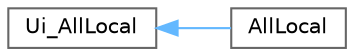 digraph "类继承关系图"
{
 // LATEX_PDF_SIZE
  bgcolor="transparent";
  edge [fontname=Helvetica,fontsize=10,labelfontname=Helvetica,labelfontsize=10];
  node [fontname=Helvetica,fontsize=10,shape=box,height=0.2,width=0.4];
  rankdir="LR";
  Node0 [id="Node000000",label="Ui_AllLocal",height=0.2,width=0.4,color="grey40", fillcolor="white", style="filled",URL="$class_ui___all_local.html",tooltip=" "];
  Node0 -> Node1 [id="edge466_Node000000_Node000001",dir="back",color="steelblue1",style="solid",tooltip=" "];
  Node1 [id="Node000001",label="AllLocal",height=0.2,width=0.4,color="grey40", fillcolor="white", style="filled",URL="$class_ui_1_1_all_local.html",tooltip=" "];
}
